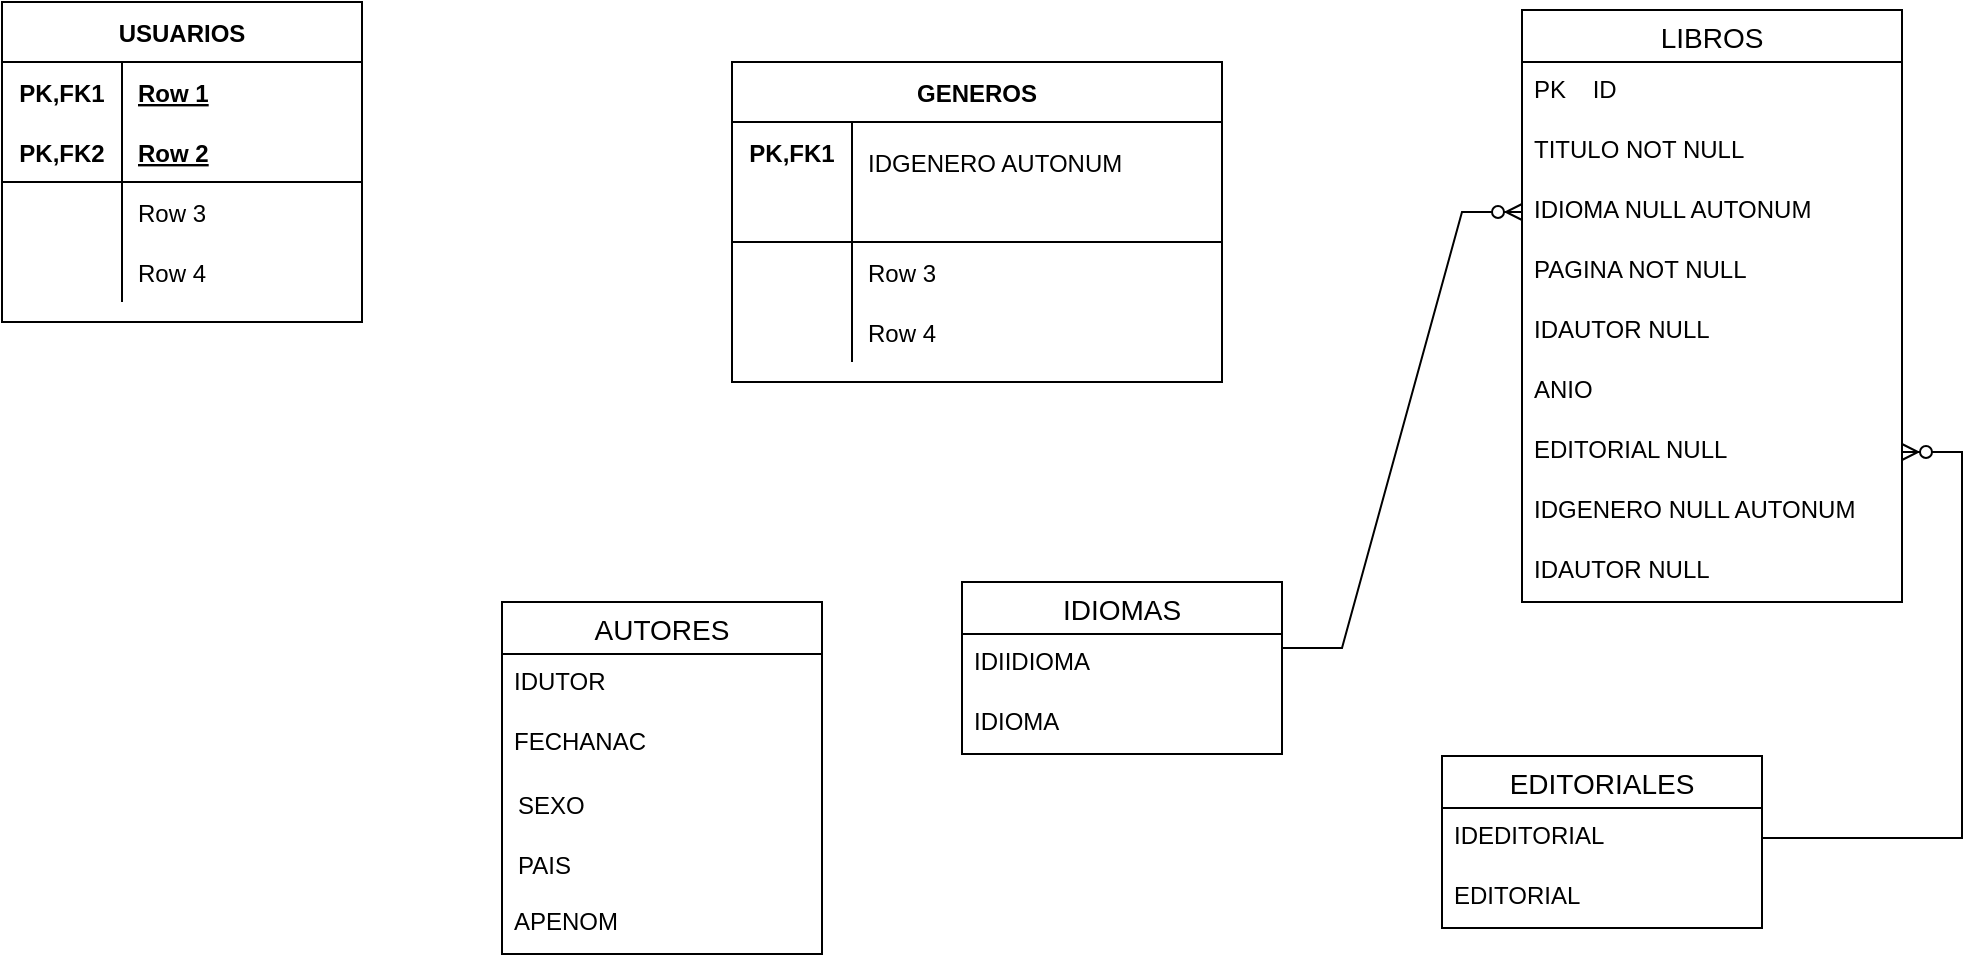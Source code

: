 <mxfile version="17.4.6" type="github">
  <diagram id="l4ejdYEq1hXE6AxVtthA" name="Page-1">
    <mxGraphModel dx="1928" dy="563" grid="1" gridSize="10" guides="1" tooltips="1" connect="1" arrows="1" fold="1" page="1" pageScale="1" pageWidth="850" pageHeight="1100" math="0" shadow="0">
      <root>
        <mxCell id="0" />
        <mxCell id="1" parent="0" />
        <mxCell id="cFg4it5Un85z_77vq7gC-1" value="USUARIOS" style="shape=table;startSize=30;container=1;collapsible=1;childLayout=tableLayout;fixedRows=1;rowLines=0;fontStyle=1;align=center;resizeLast=1;" vertex="1" parent="1">
          <mxGeometry x="-120" y="70" width="180" height="160" as="geometry" />
        </mxCell>
        <mxCell id="cFg4it5Un85z_77vq7gC-2" value="" style="shape=tableRow;horizontal=0;startSize=0;swimlaneHead=0;swimlaneBody=0;fillColor=none;collapsible=0;dropTarget=0;points=[[0,0.5],[1,0.5]];portConstraint=eastwest;top=0;left=0;right=0;bottom=0;" vertex="1" parent="cFg4it5Un85z_77vq7gC-1">
          <mxGeometry y="30" width="180" height="30" as="geometry" />
        </mxCell>
        <mxCell id="cFg4it5Un85z_77vq7gC-3" value="PK,FK1" style="shape=partialRectangle;connectable=0;fillColor=none;top=0;left=0;bottom=0;right=0;fontStyle=1;overflow=hidden;" vertex="1" parent="cFg4it5Un85z_77vq7gC-2">
          <mxGeometry width="60" height="30" as="geometry">
            <mxRectangle width="60" height="30" as="alternateBounds" />
          </mxGeometry>
        </mxCell>
        <mxCell id="cFg4it5Un85z_77vq7gC-4" value="Row 1" style="shape=partialRectangle;connectable=0;fillColor=none;top=0;left=0;bottom=0;right=0;align=left;spacingLeft=6;fontStyle=5;overflow=hidden;" vertex="1" parent="cFg4it5Un85z_77vq7gC-2">
          <mxGeometry x="60" width="120" height="30" as="geometry">
            <mxRectangle width="120" height="30" as="alternateBounds" />
          </mxGeometry>
        </mxCell>
        <mxCell id="cFg4it5Un85z_77vq7gC-5" value="" style="shape=tableRow;horizontal=0;startSize=0;swimlaneHead=0;swimlaneBody=0;fillColor=none;collapsible=0;dropTarget=0;points=[[0,0.5],[1,0.5]];portConstraint=eastwest;top=0;left=0;right=0;bottom=1;" vertex="1" parent="cFg4it5Un85z_77vq7gC-1">
          <mxGeometry y="60" width="180" height="30" as="geometry" />
        </mxCell>
        <mxCell id="cFg4it5Un85z_77vq7gC-6" value="PK,FK2" style="shape=partialRectangle;connectable=0;fillColor=none;top=0;left=0;bottom=0;right=0;fontStyle=1;overflow=hidden;" vertex="1" parent="cFg4it5Un85z_77vq7gC-5">
          <mxGeometry width="60" height="30" as="geometry">
            <mxRectangle width="60" height="30" as="alternateBounds" />
          </mxGeometry>
        </mxCell>
        <mxCell id="cFg4it5Un85z_77vq7gC-7" value="Row 2" style="shape=partialRectangle;connectable=0;fillColor=none;top=0;left=0;bottom=0;right=0;align=left;spacingLeft=6;fontStyle=5;overflow=hidden;" vertex="1" parent="cFg4it5Un85z_77vq7gC-5">
          <mxGeometry x="60" width="120" height="30" as="geometry">
            <mxRectangle width="120" height="30" as="alternateBounds" />
          </mxGeometry>
        </mxCell>
        <mxCell id="cFg4it5Un85z_77vq7gC-8" value="" style="shape=tableRow;horizontal=0;startSize=0;swimlaneHead=0;swimlaneBody=0;fillColor=none;collapsible=0;dropTarget=0;points=[[0,0.5],[1,0.5]];portConstraint=eastwest;top=0;left=0;right=0;bottom=0;" vertex="1" parent="cFg4it5Un85z_77vq7gC-1">
          <mxGeometry y="90" width="180" height="30" as="geometry" />
        </mxCell>
        <mxCell id="cFg4it5Un85z_77vq7gC-9" value="" style="shape=partialRectangle;connectable=0;fillColor=none;top=0;left=0;bottom=0;right=0;editable=1;overflow=hidden;" vertex="1" parent="cFg4it5Un85z_77vq7gC-8">
          <mxGeometry width="60" height="30" as="geometry">
            <mxRectangle width="60" height="30" as="alternateBounds" />
          </mxGeometry>
        </mxCell>
        <mxCell id="cFg4it5Un85z_77vq7gC-10" value="Row 3" style="shape=partialRectangle;connectable=0;fillColor=none;top=0;left=0;bottom=0;right=0;align=left;spacingLeft=6;overflow=hidden;" vertex="1" parent="cFg4it5Un85z_77vq7gC-8">
          <mxGeometry x="60" width="120" height="30" as="geometry">
            <mxRectangle width="120" height="30" as="alternateBounds" />
          </mxGeometry>
        </mxCell>
        <mxCell id="cFg4it5Un85z_77vq7gC-11" value="" style="shape=tableRow;horizontal=0;startSize=0;swimlaneHead=0;swimlaneBody=0;fillColor=none;collapsible=0;dropTarget=0;points=[[0,0.5],[1,0.5]];portConstraint=eastwest;top=0;left=0;right=0;bottom=0;" vertex="1" parent="cFg4it5Un85z_77vq7gC-1">
          <mxGeometry y="120" width="180" height="30" as="geometry" />
        </mxCell>
        <mxCell id="cFg4it5Un85z_77vq7gC-12" value="" style="shape=partialRectangle;connectable=0;fillColor=none;top=0;left=0;bottom=0;right=0;editable=1;overflow=hidden;" vertex="1" parent="cFg4it5Un85z_77vq7gC-11">
          <mxGeometry width="60" height="30" as="geometry">
            <mxRectangle width="60" height="30" as="alternateBounds" />
          </mxGeometry>
        </mxCell>
        <mxCell id="cFg4it5Un85z_77vq7gC-13" value="Row 4" style="shape=partialRectangle;connectable=0;fillColor=none;top=0;left=0;bottom=0;right=0;align=left;spacingLeft=6;overflow=hidden;" vertex="1" parent="cFg4it5Un85z_77vq7gC-11">
          <mxGeometry x="60" width="120" height="30" as="geometry">
            <mxRectangle width="120" height="30" as="alternateBounds" />
          </mxGeometry>
        </mxCell>
        <mxCell id="cFg4it5Un85z_77vq7gC-32" value="GENEROS" style="shape=table;startSize=30;container=1;collapsible=1;childLayout=tableLayout;fixedRows=1;rowLines=0;fontStyle=1;align=center;resizeLast=1;" vertex="1" parent="1">
          <mxGeometry x="245" y="100" width="245" height="160" as="geometry" />
        </mxCell>
        <mxCell id="cFg4it5Un85z_77vq7gC-33" value="" style="shape=tableRow;horizontal=0;startSize=0;swimlaneHead=0;swimlaneBody=0;fillColor=none;collapsible=0;dropTarget=0;points=[[0,0.5],[1,0.5]];portConstraint=eastwest;top=0;left=0;right=0;bottom=0;" vertex="1" parent="cFg4it5Un85z_77vq7gC-32">
          <mxGeometry y="30" width="245" height="30" as="geometry" />
        </mxCell>
        <mxCell id="cFg4it5Un85z_77vq7gC-34" value="PK,FK1" style="shape=partialRectangle;connectable=0;fillColor=none;top=0;left=0;bottom=0;right=0;fontStyle=1;overflow=hidden;" vertex="1" parent="cFg4it5Un85z_77vq7gC-33">
          <mxGeometry width="60" height="30" as="geometry">
            <mxRectangle width="60" height="30" as="alternateBounds" />
          </mxGeometry>
        </mxCell>
        <mxCell id="cFg4it5Un85z_77vq7gC-35" value="" style="shape=partialRectangle;connectable=0;fillColor=none;top=0;left=0;bottom=0;right=0;align=left;spacingLeft=6;fontStyle=5;overflow=hidden;" vertex="1" parent="cFg4it5Un85z_77vq7gC-33">
          <mxGeometry x="60" width="185" height="30" as="geometry">
            <mxRectangle width="185" height="30" as="alternateBounds" />
          </mxGeometry>
        </mxCell>
        <mxCell id="cFg4it5Un85z_77vq7gC-36" value="" style="shape=tableRow;horizontal=0;startSize=0;swimlaneHead=0;swimlaneBody=0;fillColor=none;collapsible=0;dropTarget=0;points=[[0,0.5],[1,0.5]];portConstraint=eastwest;top=0;left=0;right=0;bottom=1;" vertex="1" parent="cFg4it5Un85z_77vq7gC-32">
          <mxGeometry y="60" width="245" height="30" as="geometry" />
        </mxCell>
        <mxCell id="cFg4it5Un85z_77vq7gC-37" value="" style="shape=partialRectangle;connectable=0;fillColor=none;top=0;left=0;bottom=0;right=0;fontStyle=1;overflow=hidden;" vertex="1" parent="cFg4it5Un85z_77vq7gC-36">
          <mxGeometry width="60" height="30" as="geometry">
            <mxRectangle width="60" height="30" as="alternateBounds" />
          </mxGeometry>
        </mxCell>
        <mxCell id="cFg4it5Un85z_77vq7gC-38" value="" style="shape=partialRectangle;connectable=0;fillColor=none;top=0;left=0;bottom=0;right=0;align=left;spacingLeft=6;fontStyle=5;overflow=hidden;" vertex="1" parent="cFg4it5Un85z_77vq7gC-36">
          <mxGeometry x="60" width="185" height="30" as="geometry">
            <mxRectangle width="185" height="30" as="alternateBounds" />
          </mxGeometry>
        </mxCell>
        <mxCell id="cFg4it5Un85z_77vq7gC-39" value="" style="shape=tableRow;horizontal=0;startSize=0;swimlaneHead=0;swimlaneBody=0;fillColor=none;collapsible=0;dropTarget=0;points=[[0,0.5],[1,0.5]];portConstraint=eastwest;top=0;left=0;right=0;bottom=0;" vertex="1" parent="cFg4it5Un85z_77vq7gC-32">
          <mxGeometry y="90" width="245" height="30" as="geometry" />
        </mxCell>
        <mxCell id="cFg4it5Un85z_77vq7gC-40" value="" style="shape=partialRectangle;connectable=0;fillColor=none;top=0;left=0;bottom=0;right=0;editable=1;overflow=hidden;" vertex="1" parent="cFg4it5Un85z_77vq7gC-39">
          <mxGeometry width="60" height="30" as="geometry">
            <mxRectangle width="60" height="30" as="alternateBounds" />
          </mxGeometry>
        </mxCell>
        <mxCell id="cFg4it5Un85z_77vq7gC-41" value="Row 3" style="shape=partialRectangle;connectable=0;fillColor=none;top=0;left=0;bottom=0;right=0;align=left;spacingLeft=6;overflow=hidden;" vertex="1" parent="cFg4it5Un85z_77vq7gC-39">
          <mxGeometry x="60" width="185" height="30" as="geometry">
            <mxRectangle width="185" height="30" as="alternateBounds" />
          </mxGeometry>
        </mxCell>
        <mxCell id="cFg4it5Un85z_77vq7gC-42" value="" style="shape=tableRow;horizontal=0;startSize=0;swimlaneHead=0;swimlaneBody=0;fillColor=none;collapsible=0;dropTarget=0;points=[[0,0.5],[1,0.5]];portConstraint=eastwest;top=0;left=0;right=0;bottom=0;" vertex="1" parent="cFg4it5Un85z_77vq7gC-32">
          <mxGeometry y="120" width="245" height="30" as="geometry" />
        </mxCell>
        <mxCell id="cFg4it5Un85z_77vq7gC-43" value="" style="shape=partialRectangle;connectable=0;fillColor=none;top=0;left=0;bottom=0;right=0;editable=1;overflow=hidden;" vertex="1" parent="cFg4it5Un85z_77vq7gC-42">
          <mxGeometry width="60" height="30" as="geometry">
            <mxRectangle width="60" height="30" as="alternateBounds" />
          </mxGeometry>
        </mxCell>
        <mxCell id="cFg4it5Un85z_77vq7gC-44" value="Row 4" style="shape=partialRectangle;connectable=0;fillColor=none;top=0;left=0;bottom=0;right=0;align=left;spacingLeft=6;overflow=hidden;" vertex="1" parent="cFg4it5Un85z_77vq7gC-42">
          <mxGeometry x="60" width="185" height="30" as="geometry">
            <mxRectangle width="185" height="30" as="alternateBounds" />
          </mxGeometry>
        </mxCell>
        <mxCell id="cFg4it5Un85z_77vq7gC-62" value="IDGENERO AUTONUM" style="shape=partialRectangle;connectable=0;fillColor=none;top=0;left=0;bottom=0;right=0;align=left;spacingLeft=6;overflow=hidden;" vertex="1" parent="1">
          <mxGeometry x="305" y="135" width="175" height="30" as="geometry">
            <mxRectangle width="120" height="30" as="alternateBounds" />
          </mxGeometry>
        </mxCell>
        <mxCell id="cFg4it5Un85z_77vq7gC-253" value="LIBROS" style="swimlane;fontStyle=0;childLayout=stackLayout;horizontal=1;startSize=26;horizontalStack=0;resizeParent=1;resizeParentMax=0;resizeLast=0;collapsible=1;marginBottom=0;align=center;fontSize=14;strokeColor=default;fillColor=none;" vertex="1" parent="1">
          <mxGeometry x="640" y="74" width="190" height="296" as="geometry" />
        </mxCell>
        <mxCell id="cFg4it5Un85z_77vq7gC-254" value="PK    ID" style="text;strokeColor=none;fillColor=none;spacingLeft=4;spacingRight=4;overflow=hidden;rotatable=0;points=[[0,0.5],[1,0.5]];portConstraint=eastwest;fontSize=12;" vertex="1" parent="cFg4it5Un85z_77vq7gC-253">
          <mxGeometry y="26" width="190" height="30" as="geometry" />
        </mxCell>
        <mxCell id="cFg4it5Un85z_77vq7gC-255" value="TITULO NOT NULL" style="text;strokeColor=none;fillColor=none;spacingLeft=4;spacingRight=4;overflow=hidden;rotatable=0;points=[[0,0.5],[1,0.5]];portConstraint=eastwest;fontSize=12;" vertex="1" parent="cFg4it5Un85z_77vq7gC-253">
          <mxGeometry y="56" width="190" height="30" as="geometry" />
        </mxCell>
        <mxCell id="cFg4it5Un85z_77vq7gC-258" value="IDIOMA NULL AUTONUM" style="text;strokeColor=none;fillColor=none;spacingLeft=4;spacingRight=4;overflow=hidden;rotatable=0;points=[[0,0.5],[1,0.5]];portConstraint=eastwest;fontSize=12;" vertex="1" parent="cFg4it5Un85z_77vq7gC-253">
          <mxGeometry y="86" width="190" height="30" as="geometry" />
        </mxCell>
        <mxCell id="cFg4it5Un85z_77vq7gC-259" value="PAGINA NOT NULL" style="text;strokeColor=none;fillColor=none;spacingLeft=4;spacingRight=4;overflow=hidden;rotatable=0;points=[[0,0.5],[1,0.5]];portConstraint=eastwest;fontSize=12;" vertex="1" parent="cFg4it5Un85z_77vq7gC-253">
          <mxGeometry y="116" width="190" height="30" as="geometry" />
        </mxCell>
        <mxCell id="cFg4it5Un85z_77vq7gC-256" value="IDAUTOR NULL" style="text;strokeColor=none;fillColor=none;spacingLeft=4;spacingRight=4;overflow=hidden;rotatable=0;points=[[0,0.5],[1,0.5]];portConstraint=eastwest;fontSize=12;" vertex="1" parent="cFg4it5Un85z_77vq7gC-253">
          <mxGeometry y="146" width="190" height="30" as="geometry" />
        </mxCell>
        <mxCell id="cFg4it5Un85z_77vq7gC-261" value="ANIO" style="text;strokeColor=none;fillColor=none;spacingLeft=4;spacingRight=4;overflow=hidden;rotatable=0;points=[[0,0.5],[1,0.5]];portConstraint=eastwest;fontSize=12;" vertex="1" parent="cFg4it5Un85z_77vq7gC-253">
          <mxGeometry y="176" width="190" height="30" as="geometry" />
        </mxCell>
        <mxCell id="cFg4it5Un85z_77vq7gC-262" value="EDITORIAL NULL" style="text;strokeColor=none;fillColor=none;spacingLeft=4;spacingRight=4;overflow=hidden;rotatable=0;points=[[0,0.5],[1,0.5]];portConstraint=eastwest;fontSize=12;" vertex="1" parent="cFg4it5Un85z_77vq7gC-253">
          <mxGeometry y="206" width="190" height="30" as="geometry" />
        </mxCell>
        <mxCell id="cFg4it5Un85z_77vq7gC-263" value="IDGENERO NULL AUTONUM" style="text;strokeColor=none;fillColor=none;spacingLeft=4;spacingRight=4;overflow=hidden;rotatable=0;points=[[0,0.5],[1,0.5]];portConstraint=eastwest;fontSize=12;" vertex="1" parent="cFg4it5Un85z_77vq7gC-253">
          <mxGeometry y="236" width="190" height="30" as="geometry" />
        </mxCell>
        <mxCell id="cFg4it5Un85z_77vq7gC-260" value="IDAUTOR NULL" style="text;strokeColor=none;fillColor=none;spacingLeft=4;spacingRight=4;overflow=hidden;rotatable=0;points=[[0,0.5],[1,0.5]];portConstraint=eastwest;fontSize=12;" vertex="1" parent="cFg4it5Un85z_77vq7gC-253">
          <mxGeometry y="266" width="190" height="30" as="geometry" />
        </mxCell>
        <mxCell id="cFg4it5Un85z_77vq7gC-264" value="" style="edgeStyle=entityRelationEdgeStyle;fontSize=12;html=1;endArrow=ERzeroToMany;endFill=1;rounded=0;" edge="1" parent="1" source="cFg4it5Un85z_77vq7gC-266" target="cFg4it5Un85z_77vq7gC-262">
          <mxGeometry width="100" height="100" relative="1" as="geometry">
            <mxPoint x="530" y="450" as="sourcePoint" />
            <mxPoint x="590" y="300" as="targetPoint" />
          </mxGeometry>
        </mxCell>
        <mxCell id="cFg4it5Un85z_77vq7gC-265" value="EDITORIALES" style="swimlane;fontStyle=0;childLayout=stackLayout;horizontal=1;startSize=26;horizontalStack=0;resizeParent=1;resizeParentMax=0;resizeLast=0;collapsible=1;marginBottom=0;align=center;fontSize=14;strokeColor=default;fillColor=none;" vertex="1" parent="1">
          <mxGeometry x="600" y="447" width="160" height="86" as="geometry" />
        </mxCell>
        <mxCell id="cFg4it5Un85z_77vq7gC-266" value="IDEDITORIAL" style="text;strokeColor=none;fillColor=none;spacingLeft=4;spacingRight=4;overflow=hidden;rotatable=0;points=[[0,0.5],[1,0.5]];portConstraint=eastwest;fontSize=12;" vertex="1" parent="cFg4it5Un85z_77vq7gC-265">
          <mxGeometry y="26" width="160" height="30" as="geometry" />
        </mxCell>
        <mxCell id="cFg4it5Un85z_77vq7gC-267" value="EDITORIAL" style="text;strokeColor=none;fillColor=none;spacingLeft=4;spacingRight=4;overflow=hidden;rotatable=0;points=[[0,0.5],[1,0.5]];portConstraint=eastwest;fontSize=12;" vertex="1" parent="cFg4it5Un85z_77vq7gC-265">
          <mxGeometry y="56" width="160" height="30" as="geometry" />
        </mxCell>
        <mxCell id="cFg4it5Un85z_77vq7gC-269" value="IDIOMAS" style="swimlane;fontStyle=0;childLayout=stackLayout;horizontal=1;startSize=26;horizontalStack=0;resizeParent=1;resizeParentMax=0;resizeLast=0;collapsible=1;marginBottom=0;align=center;fontSize=14;strokeColor=default;fillColor=none;" vertex="1" parent="1">
          <mxGeometry x="360" y="360" width="160" height="86" as="geometry" />
        </mxCell>
        <mxCell id="cFg4it5Un85z_77vq7gC-270" value="IDIIDIOMA" style="text;strokeColor=none;fillColor=none;spacingLeft=4;spacingRight=4;overflow=hidden;rotatable=0;points=[[0,0.5],[1,0.5]];portConstraint=eastwest;fontSize=12;" vertex="1" parent="cFg4it5Un85z_77vq7gC-269">
          <mxGeometry y="26" width="160" height="30" as="geometry" />
        </mxCell>
        <mxCell id="cFg4it5Un85z_77vq7gC-271" value="IDIOMA" style="text;strokeColor=none;fillColor=none;spacingLeft=4;spacingRight=4;overflow=hidden;rotatable=0;points=[[0,0.5],[1,0.5]];portConstraint=eastwest;fontSize=12;" vertex="1" parent="cFg4it5Un85z_77vq7gC-269">
          <mxGeometry y="56" width="160" height="30" as="geometry" />
        </mxCell>
        <mxCell id="cFg4it5Un85z_77vq7gC-275" value="" style="edgeStyle=entityRelationEdgeStyle;fontSize=12;html=1;endArrow=ERzeroToMany;endFill=1;rounded=0;" edge="1" parent="1" target="cFg4it5Un85z_77vq7gC-258">
          <mxGeometry width="100" height="100" relative="1" as="geometry">
            <mxPoint x="520" y="393" as="sourcePoint" />
            <mxPoint x="590" y="200.0" as="targetPoint" />
          </mxGeometry>
        </mxCell>
        <mxCell id="cFg4it5Un85z_77vq7gC-276" value="AUTORES" style="swimlane;fontStyle=0;childLayout=stackLayout;horizontal=1;startSize=26;horizontalStack=0;resizeParent=1;resizeParentMax=0;resizeLast=0;collapsible=1;marginBottom=0;align=center;fontSize=14;strokeColor=default;fillColor=none;" vertex="1" parent="1">
          <mxGeometry x="130" y="370" width="160" height="176" as="geometry" />
        </mxCell>
        <mxCell id="cFg4it5Un85z_77vq7gC-277" value="IDUTOR" style="text;strokeColor=none;fillColor=none;spacingLeft=4;spacingRight=4;overflow=hidden;rotatable=0;points=[[0,0.5],[1,0.5]];portConstraint=eastwest;fontSize=12;" vertex="1" parent="cFg4it5Un85z_77vq7gC-276">
          <mxGeometry y="26" width="160" height="30" as="geometry" />
        </mxCell>
        <mxCell id="cFg4it5Un85z_77vq7gC-279" value="FECHANAC" style="text;strokeColor=none;fillColor=none;spacingLeft=4;spacingRight=4;overflow=hidden;rotatable=0;points=[[0,0.5],[1,0.5]];portConstraint=eastwest;fontSize=12;" vertex="1" parent="cFg4it5Un85z_77vq7gC-276">
          <mxGeometry y="56" width="160" height="30" as="geometry" />
        </mxCell>
        <mxCell id="cFg4it5Un85z_77vq7gC-78" value="SEXO" style="shape=partialRectangle;connectable=0;fillColor=none;top=0;left=0;bottom=0;right=0;align=left;spacingLeft=6;overflow=hidden;" vertex="1" parent="cFg4it5Un85z_77vq7gC-276">
          <mxGeometry y="86" width="160" height="30" as="geometry">
            <mxRectangle width="150" height="30" as="alternateBounds" />
          </mxGeometry>
        </mxCell>
        <mxCell id="cFg4it5Un85z_77vq7gC-79" value="PAIS" style="shape=partialRectangle;connectable=0;fillColor=none;top=0;left=0;bottom=0;right=0;align=left;spacingLeft=6;overflow=hidden;" vertex="1" parent="cFg4it5Un85z_77vq7gC-276">
          <mxGeometry y="116" width="160" height="30" as="geometry">
            <mxRectangle width="150" height="30" as="alternateBounds" />
          </mxGeometry>
        </mxCell>
        <mxCell id="cFg4it5Un85z_77vq7gC-278" value="APENOM" style="text;strokeColor=none;fillColor=none;spacingLeft=4;spacingRight=4;overflow=hidden;rotatable=0;points=[[0,0.5],[1,0.5]];portConstraint=eastwest;fontSize=12;" vertex="1" parent="cFg4it5Un85z_77vq7gC-276">
          <mxGeometry y="146" width="160" height="30" as="geometry" />
        </mxCell>
      </root>
    </mxGraphModel>
  </diagram>
</mxfile>
